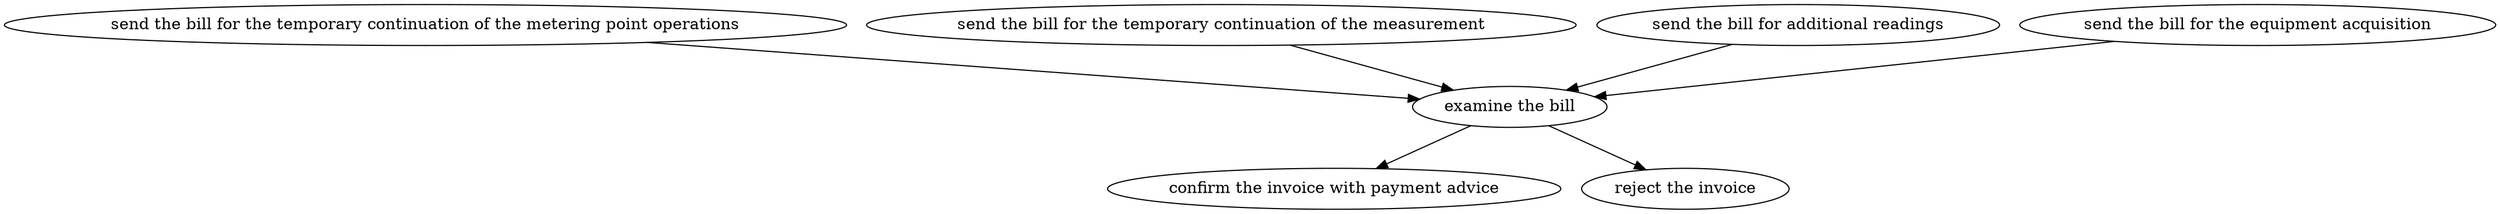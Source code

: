 strict digraph "doc-10.14" {
	graph [name="doc-10.14"];
	"send the bill for the temporary continuation of the metering point operations"	[attrs="{'type': 'Activity', 'label': 'send the bill for the temporary continuation of the metering point operations'}"];
	"examine the bill"	[attrs="{'type': 'Activity', 'label': 'examine the bill'}"];
	"send the bill for the temporary continuation of the metering point operations" -> "examine the bill"	[attrs="{'type': 'flow', 'label': 'flow'}"];
	"send the bill for the temporary continuation of the measurement"	[attrs="{'type': 'Activity', 'label': 'send the bill for the temporary continuation of the measurement'}"];
	"send the bill for the temporary continuation of the measurement" -> "examine the bill"	[attrs="{'type': 'flow', 'label': 'flow'}"];
	"send the bill for additional readings"	[attrs="{'type': 'Activity', 'label': 'send the bill for additional readings'}"];
	"send the bill for additional readings" -> "examine the bill"	[attrs="{'type': 'flow', 'label': 'flow'}"];
	"send the bill for the equipment acquisition"	[attrs="{'type': 'Activity', 'label': 'send the bill for the equipment acquisition'}"];
	"send the bill for the equipment acquisition" -> "examine the bill"	[attrs="{'type': 'flow', 'label': 'flow'}"];
	"confirm the invoice with payment advice"	[attrs="{'type': 'Activity', 'label': 'confirm the invoice with payment advice'}"];
	"examine the bill" -> "confirm the invoice with payment advice"	[attrs="{'type': 'flow', 'label': 'flow'}"];
	"reject the invoice"	[attrs="{'type': 'Activity', 'label': 'reject the invoice'}"];
	"examine the bill" -> "reject the invoice"	[attrs="{'type': 'flow', 'label': 'flow'}"];
}
